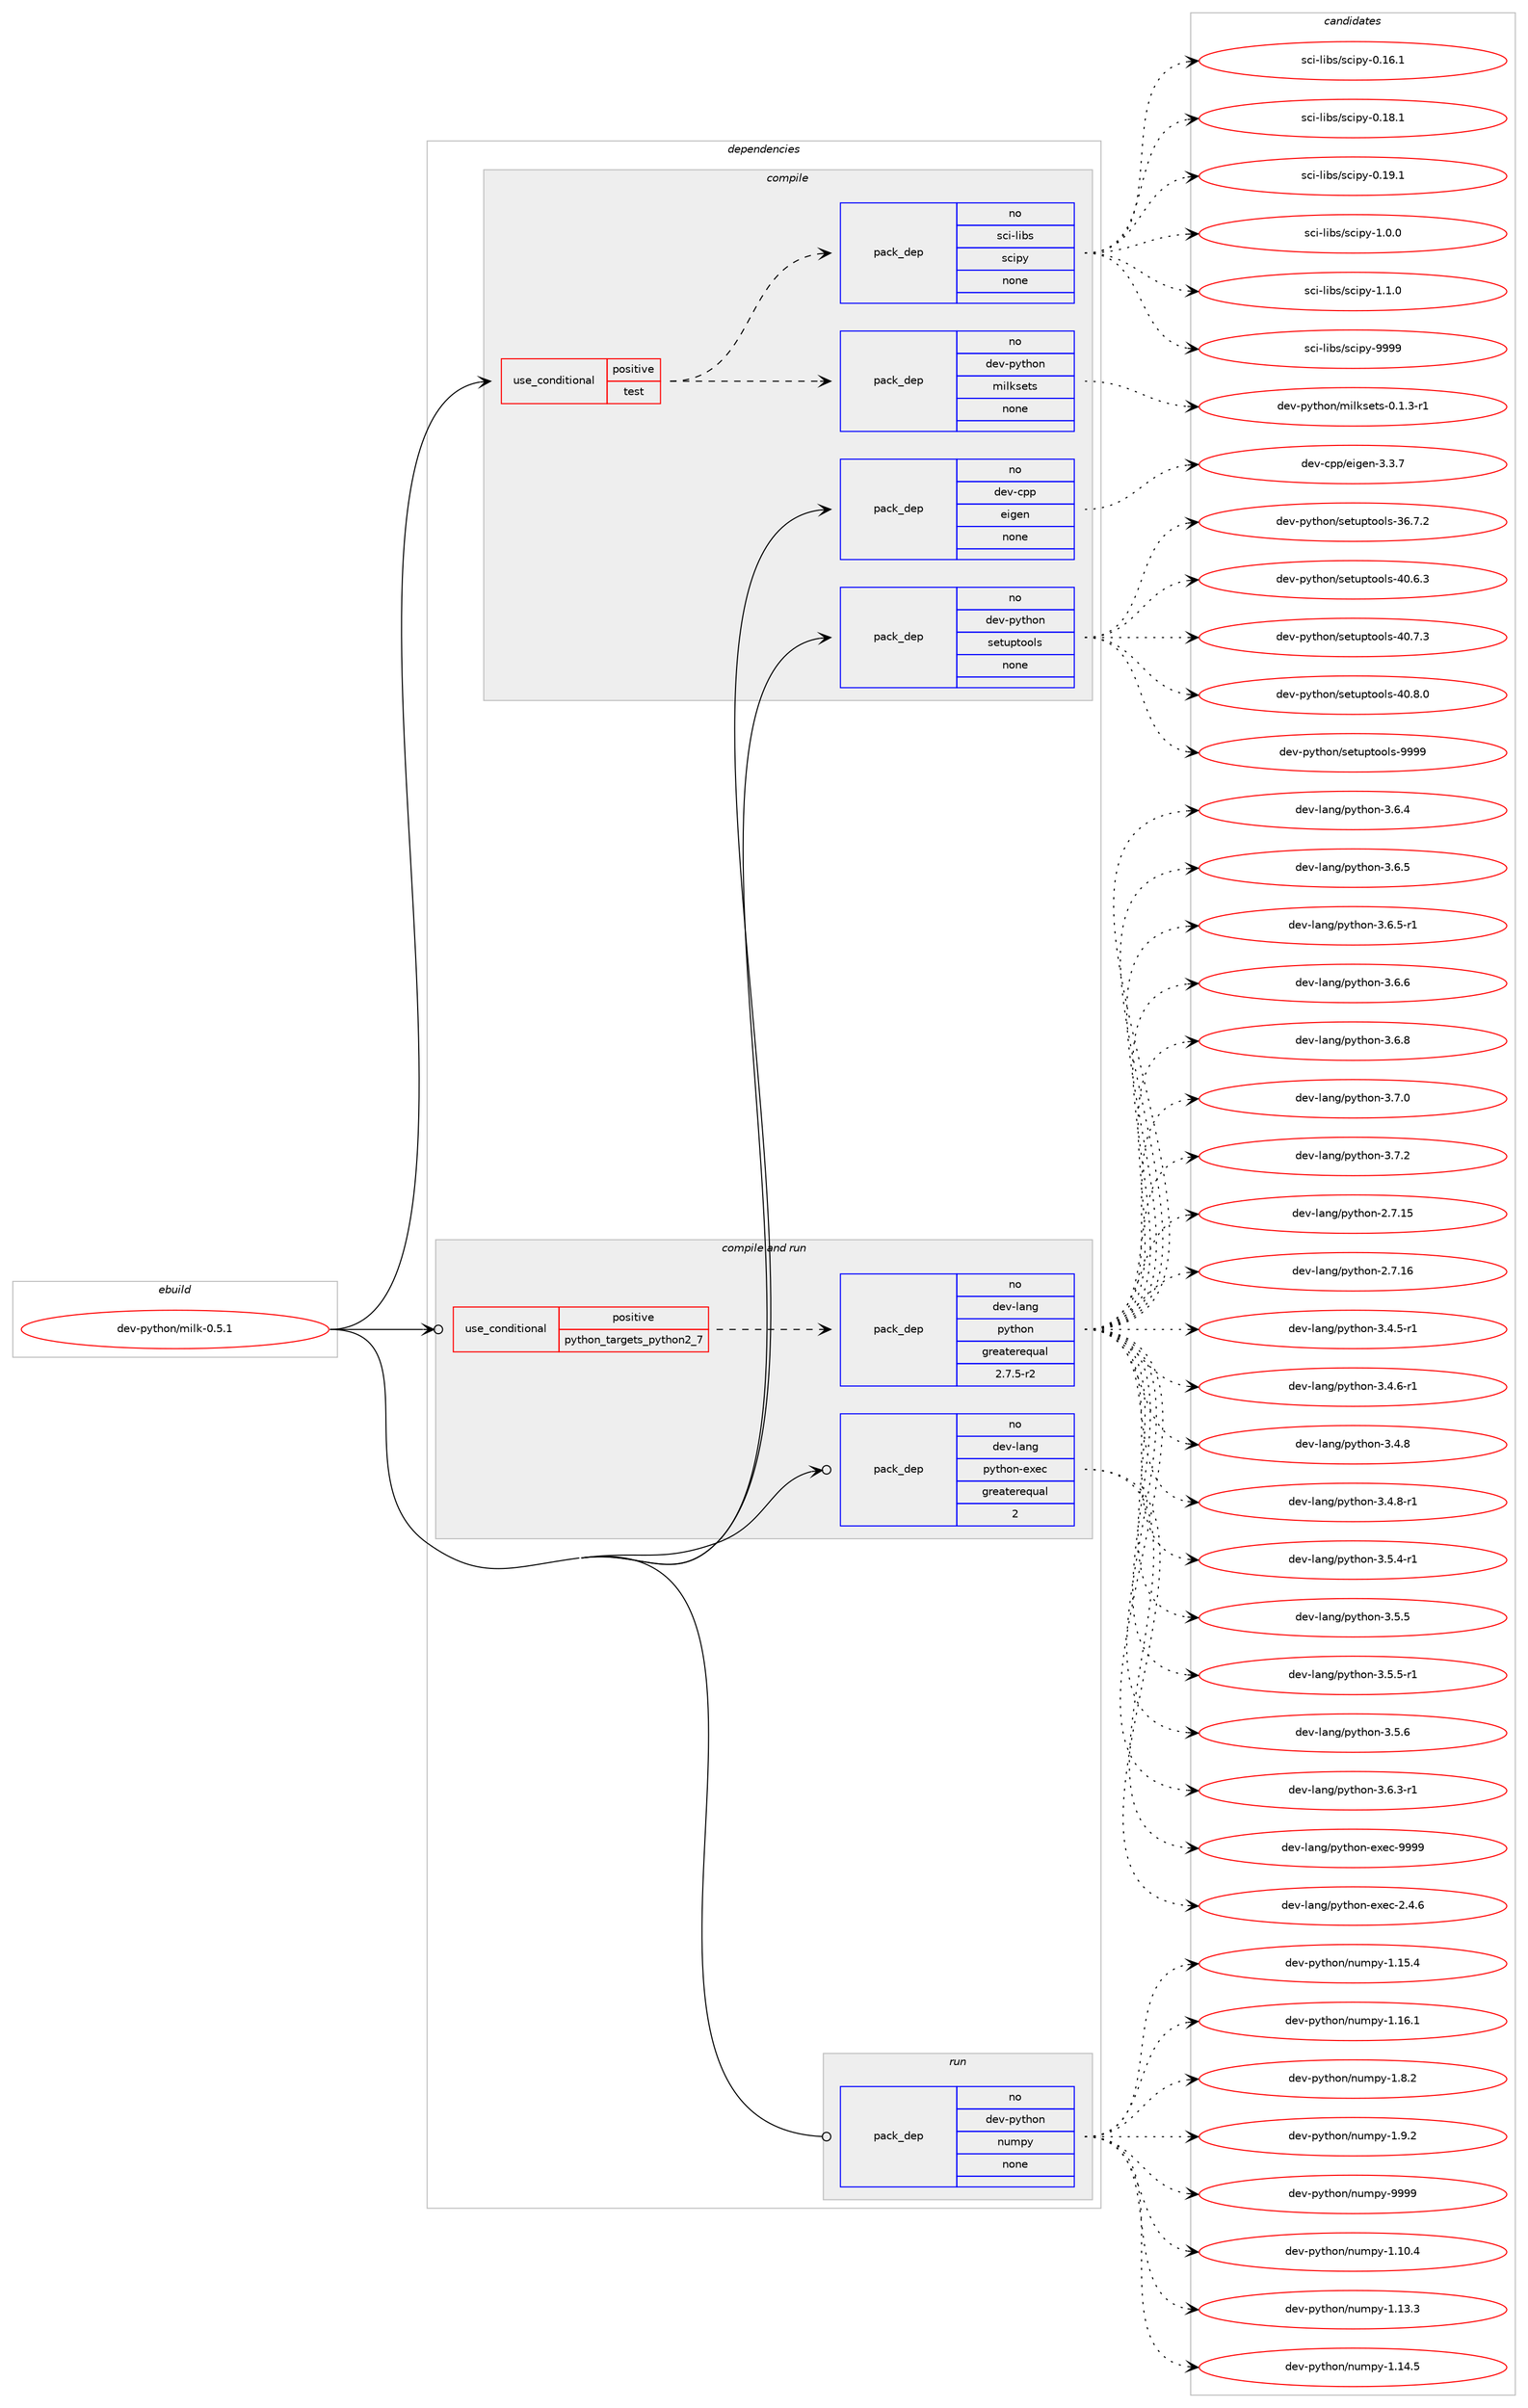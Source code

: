 digraph prolog {

# *************
# Graph options
# *************

newrank=true;
concentrate=true;
compound=true;
graph [rankdir=LR,fontname=Helvetica,fontsize=10,ranksep=1.5];#, ranksep=2.5, nodesep=0.2];
edge  [arrowhead=vee];
node  [fontname=Helvetica,fontsize=10];

# **********
# The ebuild
# **********

subgraph cluster_leftcol {
color=gray;
rank=same;
label=<<i>ebuild</i>>;
id [label="dev-python/milk-0.5.1", color=red, width=4, href="../dev-python/milk-0.5.1.svg"];
}

# ****************
# The dependencies
# ****************

subgraph cluster_midcol {
color=gray;
label=<<i>dependencies</i>>;
subgraph cluster_compile {
fillcolor="#eeeeee";
style=filled;
label=<<i>compile</i>>;
subgraph cond377436 {
dependency1418705 [label=<<TABLE BORDER="0" CELLBORDER="1" CELLSPACING="0" CELLPADDING="4"><TR><TD ROWSPAN="3" CELLPADDING="10">use_conditional</TD></TR><TR><TD>positive</TD></TR><TR><TD>test</TD></TR></TABLE>>, shape=none, color=red];
subgraph pack1017995 {
dependency1418706 [label=<<TABLE BORDER="0" CELLBORDER="1" CELLSPACING="0" CELLPADDING="4" WIDTH="220"><TR><TD ROWSPAN="6" CELLPADDING="30">pack_dep</TD></TR><TR><TD WIDTH="110">no</TD></TR><TR><TD>dev-python</TD></TR><TR><TD>milksets</TD></TR><TR><TD>none</TD></TR><TR><TD></TD></TR></TABLE>>, shape=none, color=blue];
}
dependency1418705:e -> dependency1418706:w [weight=20,style="dashed",arrowhead="vee"];
subgraph pack1017996 {
dependency1418707 [label=<<TABLE BORDER="0" CELLBORDER="1" CELLSPACING="0" CELLPADDING="4" WIDTH="220"><TR><TD ROWSPAN="6" CELLPADDING="30">pack_dep</TD></TR><TR><TD WIDTH="110">no</TD></TR><TR><TD>sci-libs</TD></TR><TR><TD>scipy</TD></TR><TR><TD>none</TD></TR><TR><TD></TD></TR></TABLE>>, shape=none, color=blue];
}
dependency1418705:e -> dependency1418707:w [weight=20,style="dashed",arrowhead="vee"];
}
id:e -> dependency1418705:w [weight=20,style="solid",arrowhead="vee"];
subgraph pack1017997 {
dependency1418708 [label=<<TABLE BORDER="0" CELLBORDER="1" CELLSPACING="0" CELLPADDING="4" WIDTH="220"><TR><TD ROWSPAN="6" CELLPADDING="30">pack_dep</TD></TR><TR><TD WIDTH="110">no</TD></TR><TR><TD>dev-cpp</TD></TR><TR><TD>eigen</TD></TR><TR><TD>none</TD></TR><TR><TD></TD></TR></TABLE>>, shape=none, color=blue];
}
id:e -> dependency1418708:w [weight=20,style="solid",arrowhead="vee"];
subgraph pack1017998 {
dependency1418709 [label=<<TABLE BORDER="0" CELLBORDER="1" CELLSPACING="0" CELLPADDING="4" WIDTH="220"><TR><TD ROWSPAN="6" CELLPADDING="30">pack_dep</TD></TR><TR><TD WIDTH="110">no</TD></TR><TR><TD>dev-python</TD></TR><TR><TD>setuptools</TD></TR><TR><TD>none</TD></TR><TR><TD></TD></TR></TABLE>>, shape=none, color=blue];
}
id:e -> dependency1418709:w [weight=20,style="solid",arrowhead="vee"];
}
subgraph cluster_compileandrun {
fillcolor="#eeeeee";
style=filled;
label=<<i>compile and run</i>>;
subgraph cond377437 {
dependency1418710 [label=<<TABLE BORDER="0" CELLBORDER="1" CELLSPACING="0" CELLPADDING="4"><TR><TD ROWSPAN="3" CELLPADDING="10">use_conditional</TD></TR><TR><TD>positive</TD></TR><TR><TD>python_targets_python2_7</TD></TR></TABLE>>, shape=none, color=red];
subgraph pack1017999 {
dependency1418711 [label=<<TABLE BORDER="0" CELLBORDER="1" CELLSPACING="0" CELLPADDING="4" WIDTH="220"><TR><TD ROWSPAN="6" CELLPADDING="30">pack_dep</TD></TR><TR><TD WIDTH="110">no</TD></TR><TR><TD>dev-lang</TD></TR><TR><TD>python</TD></TR><TR><TD>greaterequal</TD></TR><TR><TD>2.7.5-r2</TD></TR></TABLE>>, shape=none, color=blue];
}
dependency1418710:e -> dependency1418711:w [weight=20,style="dashed",arrowhead="vee"];
}
id:e -> dependency1418710:w [weight=20,style="solid",arrowhead="odotvee"];
subgraph pack1018000 {
dependency1418712 [label=<<TABLE BORDER="0" CELLBORDER="1" CELLSPACING="0" CELLPADDING="4" WIDTH="220"><TR><TD ROWSPAN="6" CELLPADDING="30">pack_dep</TD></TR><TR><TD WIDTH="110">no</TD></TR><TR><TD>dev-lang</TD></TR><TR><TD>python-exec</TD></TR><TR><TD>greaterequal</TD></TR><TR><TD>2</TD></TR></TABLE>>, shape=none, color=blue];
}
id:e -> dependency1418712:w [weight=20,style="solid",arrowhead="odotvee"];
}
subgraph cluster_run {
fillcolor="#eeeeee";
style=filled;
label=<<i>run</i>>;
subgraph pack1018001 {
dependency1418713 [label=<<TABLE BORDER="0" CELLBORDER="1" CELLSPACING="0" CELLPADDING="4" WIDTH="220"><TR><TD ROWSPAN="6" CELLPADDING="30">pack_dep</TD></TR><TR><TD WIDTH="110">no</TD></TR><TR><TD>dev-python</TD></TR><TR><TD>numpy</TD></TR><TR><TD>none</TD></TR><TR><TD></TD></TR></TABLE>>, shape=none, color=blue];
}
id:e -> dependency1418713:w [weight=20,style="solid",arrowhead="odot"];
}
}

# **************
# The candidates
# **************

subgraph cluster_choices {
rank=same;
color=gray;
label=<<i>candidates</i>>;

subgraph choice1017995 {
color=black;
nodesep=1;
choice10010111845112121116104111110471091051081071151011161154548464946514511449 [label="dev-python/milksets-0.1.3-r1", color=red, width=4,href="../dev-python/milksets-0.1.3-r1.svg"];
dependency1418706:e -> choice10010111845112121116104111110471091051081071151011161154548464946514511449:w [style=dotted,weight="100"];
}
subgraph choice1017996 {
color=black;
nodesep=1;
choice115991054510810598115471159910511212145484649544649 [label="sci-libs/scipy-0.16.1", color=red, width=4,href="../sci-libs/scipy-0.16.1.svg"];
choice115991054510810598115471159910511212145484649564649 [label="sci-libs/scipy-0.18.1", color=red, width=4,href="../sci-libs/scipy-0.18.1.svg"];
choice115991054510810598115471159910511212145484649574649 [label="sci-libs/scipy-0.19.1", color=red, width=4,href="../sci-libs/scipy-0.19.1.svg"];
choice1159910545108105981154711599105112121454946484648 [label="sci-libs/scipy-1.0.0", color=red, width=4,href="../sci-libs/scipy-1.0.0.svg"];
choice1159910545108105981154711599105112121454946494648 [label="sci-libs/scipy-1.1.0", color=red, width=4,href="../sci-libs/scipy-1.1.0.svg"];
choice11599105451081059811547115991051121214557575757 [label="sci-libs/scipy-9999", color=red, width=4,href="../sci-libs/scipy-9999.svg"];
dependency1418707:e -> choice115991054510810598115471159910511212145484649544649:w [style=dotted,weight="100"];
dependency1418707:e -> choice115991054510810598115471159910511212145484649564649:w [style=dotted,weight="100"];
dependency1418707:e -> choice115991054510810598115471159910511212145484649574649:w [style=dotted,weight="100"];
dependency1418707:e -> choice1159910545108105981154711599105112121454946484648:w [style=dotted,weight="100"];
dependency1418707:e -> choice1159910545108105981154711599105112121454946494648:w [style=dotted,weight="100"];
dependency1418707:e -> choice11599105451081059811547115991051121214557575757:w [style=dotted,weight="100"];
}
subgraph choice1017997 {
color=black;
nodesep=1;
choice100101118459911211247101105103101110455146514655 [label="dev-cpp/eigen-3.3.7", color=red, width=4,href="../dev-cpp/eigen-3.3.7.svg"];
dependency1418708:e -> choice100101118459911211247101105103101110455146514655:w [style=dotted,weight="100"];
}
subgraph choice1017998 {
color=black;
nodesep=1;
choice100101118451121211161041111104711510111611711211611111110811545515446554650 [label="dev-python/setuptools-36.7.2", color=red, width=4,href="../dev-python/setuptools-36.7.2.svg"];
choice100101118451121211161041111104711510111611711211611111110811545524846544651 [label="dev-python/setuptools-40.6.3", color=red, width=4,href="../dev-python/setuptools-40.6.3.svg"];
choice100101118451121211161041111104711510111611711211611111110811545524846554651 [label="dev-python/setuptools-40.7.3", color=red, width=4,href="../dev-python/setuptools-40.7.3.svg"];
choice100101118451121211161041111104711510111611711211611111110811545524846564648 [label="dev-python/setuptools-40.8.0", color=red, width=4,href="../dev-python/setuptools-40.8.0.svg"];
choice10010111845112121116104111110471151011161171121161111111081154557575757 [label="dev-python/setuptools-9999", color=red, width=4,href="../dev-python/setuptools-9999.svg"];
dependency1418709:e -> choice100101118451121211161041111104711510111611711211611111110811545515446554650:w [style=dotted,weight="100"];
dependency1418709:e -> choice100101118451121211161041111104711510111611711211611111110811545524846544651:w [style=dotted,weight="100"];
dependency1418709:e -> choice100101118451121211161041111104711510111611711211611111110811545524846554651:w [style=dotted,weight="100"];
dependency1418709:e -> choice100101118451121211161041111104711510111611711211611111110811545524846564648:w [style=dotted,weight="100"];
dependency1418709:e -> choice10010111845112121116104111110471151011161171121161111111081154557575757:w [style=dotted,weight="100"];
}
subgraph choice1017999 {
color=black;
nodesep=1;
choice10010111845108971101034711212111610411111045504655464953 [label="dev-lang/python-2.7.15", color=red, width=4,href="../dev-lang/python-2.7.15.svg"];
choice10010111845108971101034711212111610411111045504655464954 [label="dev-lang/python-2.7.16", color=red, width=4,href="../dev-lang/python-2.7.16.svg"];
choice1001011184510897110103471121211161041111104551465246534511449 [label="dev-lang/python-3.4.5-r1", color=red, width=4,href="../dev-lang/python-3.4.5-r1.svg"];
choice1001011184510897110103471121211161041111104551465246544511449 [label="dev-lang/python-3.4.6-r1", color=red, width=4,href="../dev-lang/python-3.4.6-r1.svg"];
choice100101118451089711010347112121116104111110455146524656 [label="dev-lang/python-3.4.8", color=red, width=4,href="../dev-lang/python-3.4.8.svg"];
choice1001011184510897110103471121211161041111104551465246564511449 [label="dev-lang/python-3.4.8-r1", color=red, width=4,href="../dev-lang/python-3.4.8-r1.svg"];
choice1001011184510897110103471121211161041111104551465346524511449 [label="dev-lang/python-3.5.4-r1", color=red, width=4,href="../dev-lang/python-3.5.4-r1.svg"];
choice100101118451089711010347112121116104111110455146534653 [label="dev-lang/python-3.5.5", color=red, width=4,href="../dev-lang/python-3.5.5.svg"];
choice1001011184510897110103471121211161041111104551465346534511449 [label="dev-lang/python-3.5.5-r1", color=red, width=4,href="../dev-lang/python-3.5.5-r1.svg"];
choice100101118451089711010347112121116104111110455146534654 [label="dev-lang/python-3.5.6", color=red, width=4,href="../dev-lang/python-3.5.6.svg"];
choice1001011184510897110103471121211161041111104551465446514511449 [label="dev-lang/python-3.6.3-r1", color=red, width=4,href="../dev-lang/python-3.6.3-r1.svg"];
choice100101118451089711010347112121116104111110455146544652 [label="dev-lang/python-3.6.4", color=red, width=4,href="../dev-lang/python-3.6.4.svg"];
choice100101118451089711010347112121116104111110455146544653 [label="dev-lang/python-3.6.5", color=red, width=4,href="../dev-lang/python-3.6.5.svg"];
choice1001011184510897110103471121211161041111104551465446534511449 [label="dev-lang/python-3.6.5-r1", color=red, width=4,href="../dev-lang/python-3.6.5-r1.svg"];
choice100101118451089711010347112121116104111110455146544654 [label="dev-lang/python-3.6.6", color=red, width=4,href="../dev-lang/python-3.6.6.svg"];
choice100101118451089711010347112121116104111110455146544656 [label="dev-lang/python-3.6.8", color=red, width=4,href="../dev-lang/python-3.6.8.svg"];
choice100101118451089711010347112121116104111110455146554648 [label="dev-lang/python-3.7.0", color=red, width=4,href="../dev-lang/python-3.7.0.svg"];
choice100101118451089711010347112121116104111110455146554650 [label="dev-lang/python-3.7.2", color=red, width=4,href="../dev-lang/python-3.7.2.svg"];
dependency1418711:e -> choice10010111845108971101034711212111610411111045504655464953:w [style=dotted,weight="100"];
dependency1418711:e -> choice10010111845108971101034711212111610411111045504655464954:w [style=dotted,weight="100"];
dependency1418711:e -> choice1001011184510897110103471121211161041111104551465246534511449:w [style=dotted,weight="100"];
dependency1418711:e -> choice1001011184510897110103471121211161041111104551465246544511449:w [style=dotted,weight="100"];
dependency1418711:e -> choice100101118451089711010347112121116104111110455146524656:w [style=dotted,weight="100"];
dependency1418711:e -> choice1001011184510897110103471121211161041111104551465246564511449:w [style=dotted,weight="100"];
dependency1418711:e -> choice1001011184510897110103471121211161041111104551465346524511449:w [style=dotted,weight="100"];
dependency1418711:e -> choice100101118451089711010347112121116104111110455146534653:w [style=dotted,weight="100"];
dependency1418711:e -> choice1001011184510897110103471121211161041111104551465346534511449:w [style=dotted,weight="100"];
dependency1418711:e -> choice100101118451089711010347112121116104111110455146534654:w [style=dotted,weight="100"];
dependency1418711:e -> choice1001011184510897110103471121211161041111104551465446514511449:w [style=dotted,weight="100"];
dependency1418711:e -> choice100101118451089711010347112121116104111110455146544652:w [style=dotted,weight="100"];
dependency1418711:e -> choice100101118451089711010347112121116104111110455146544653:w [style=dotted,weight="100"];
dependency1418711:e -> choice1001011184510897110103471121211161041111104551465446534511449:w [style=dotted,weight="100"];
dependency1418711:e -> choice100101118451089711010347112121116104111110455146544654:w [style=dotted,weight="100"];
dependency1418711:e -> choice100101118451089711010347112121116104111110455146544656:w [style=dotted,weight="100"];
dependency1418711:e -> choice100101118451089711010347112121116104111110455146554648:w [style=dotted,weight="100"];
dependency1418711:e -> choice100101118451089711010347112121116104111110455146554650:w [style=dotted,weight="100"];
}
subgraph choice1018000 {
color=black;
nodesep=1;
choice1001011184510897110103471121211161041111104510112010199455046524654 [label="dev-lang/python-exec-2.4.6", color=red, width=4,href="../dev-lang/python-exec-2.4.6.svg"];
choice10010111845108971101034711212111610411111045101120101994557575757 [label="dev-lang/python-exec-9999", color=red, width=4,href="../dev-lang/python-exec-9999.svg"];
dependency1418712:e -> choice1001011184510897110103471121211161041111104510112010199455046524654:w [style=dotted,weight="100"];
dependency1418712:e -> choice10010111845108971101034711212111610411111045101120101994557575757:w [style=dotted,weight="100"];
}
subgraph choice1018001 {
color=black;
nodesep=1;
choice100101118451121211161041111104711011710911212145494649484652 [label="dev-python/numpy-1.10.4", color=red, width=4,href="../dev-python/numpy-1.10.4.svg"];
choice100101118451121211161041111104711011710911212145494649514651 [label="dev-python/numpy-1.13.3", color=red, width=4,href="../dev-python/numpy-1.13.3.svg"];
choice100101118451121211161041111104711011710911212145494649524653 [label="dev-python/numpy-1.14.5", color=red, width=4,href="../dev-python/numpy-1.14.5.svg"];
choice100101118451121211161041111104711011710911212145494649534652 [label="dev-python/numpy-1.15.4", color=red, width=4,href="../dev-python/numpy-1.15.4.svg"];
choice100101118451121211161041111104711011710911212145494649544649 [label="dev-python/numpy-1.16.1", color=red, width=4,href="../dev-python/numpy-1.16.1.svg"];
choice1001011184511212111610411111047110117109112121454946564650 [label="dev-python/numpy-1.8.2", color=red, width=4,href="../dev-python/numpy-1.8.2.svg"];
choice1001011184511212111610411111047110117109112121454946574650 [label="dev-python/numpy-1.9.2", color=red, width=4,href="../dev-python/numpy-1.9.2.svg"];
choice10010111845112121116104111110471101171091121214557575757 [label="dev-python/numpy-9999", color=red, width=4,href="../dev-python/numpy-9999.svg"];
dependency1418713:e -> choice100101118451121211161041111104711011710911212145494649484652:w [style=dotted,weight="100"];
dependency1418713:e -> choice100101118451121211161041111104711011710911212145494649514651:w [style=dotted,weight="100"];
dependency1418713:e -> choice100101118451121211161041111104711011710911212145494649524653:w [style=dotted,weight="100"];
dependency1418713:e -> choice100101118451121211161041111104711011710911212145494649534652:w [style=dotted,weight="100"];
dependency1418713:e -> choice100101118451121211161041111104711011710911212145494649544649:w [style=dotted,weight="100"];
dependency1418713:e -> choice1001011184511212111610411111047110117109112121454946564650:w [style=dotted,weight="100"];
dependency1418713:e -> choice1001011184511212111610411111047110117109112121454946574650:w [style=dotted,weight="100"];
dependency1418713:e -> choice10010111845112121116104111110471101171091121214557575757:w [style=dotted,weight="100"];
}
}

}
